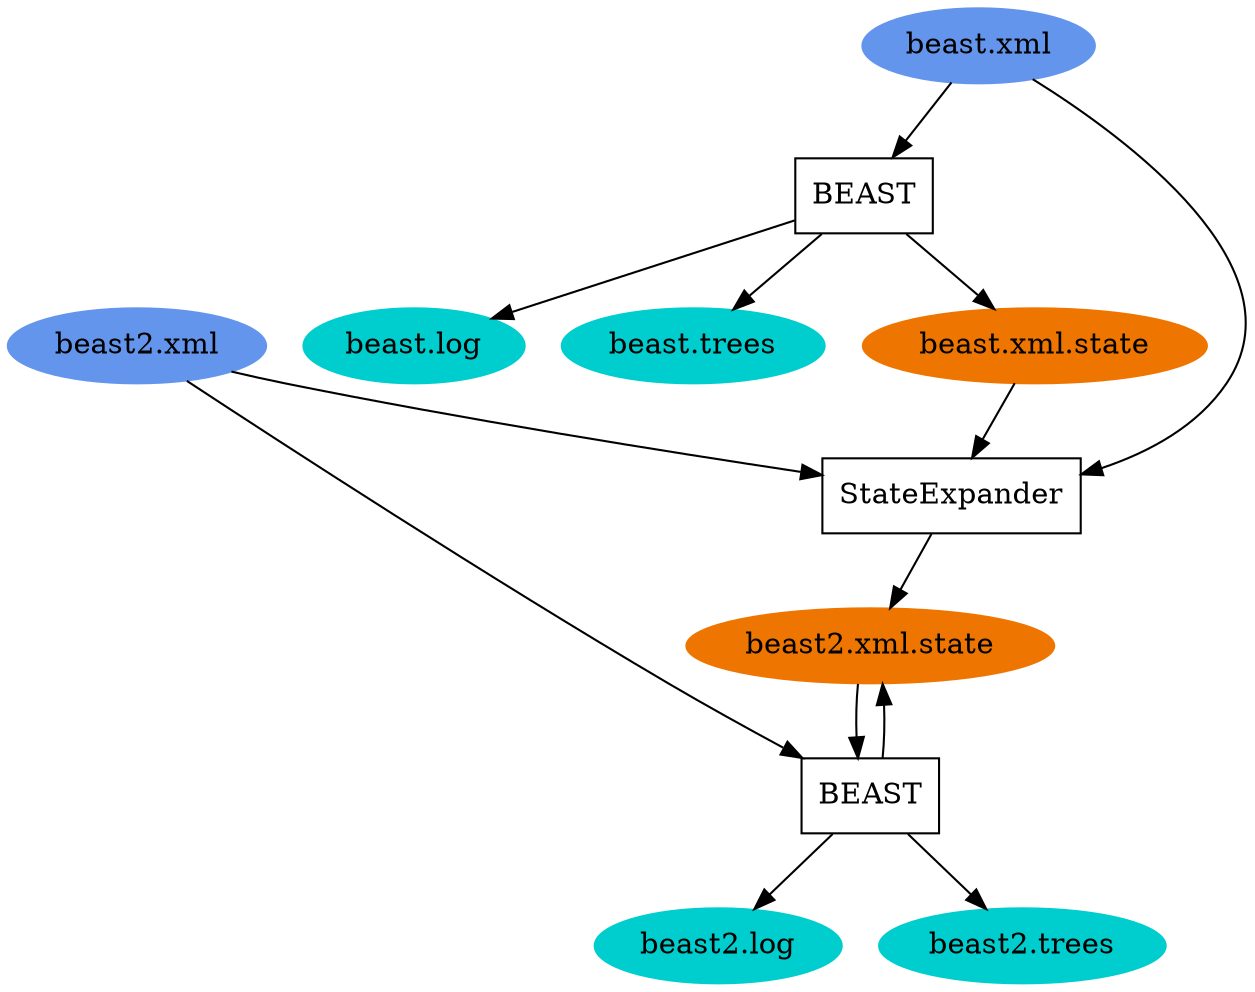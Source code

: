 digraph {
nodeB[label="BEAST",shape=box];
nodeB2[label="BEAST",shape=box];
nodeT[label="StateExpander",shape=box];

nodeXML1[label="beast.xml",color=cornflowerblue, style=filled];
beastlog[label="beast.log",color=cyan3, style=filled];
beasttrees[label="beast.trees",color=cyan3, style=filled];
beast2log[label="beast2.log",color=cyan3, style=filled];
beast2trees[label="beast2.trees",color=cyan3, style=filled];

beastxmlstate[label="beast.xml.state",color=darkorange2, style=filled];
beast2xmlstate[label="beast2.xml.state",color=darkorange2, style=filled];

nodeXML1 -> nodeB;
nodeB -> beastlog;
nodeB -> beasttrees;
nodeB -> beastxmlstate;
nodeXML1 -> nodeT;
beastxmlstate -> nodeT;
nodeXML2[label="beast2.xml",color=cornflowerblue, style=filled];
nodeXML2  -> nodeT;
nodeT -> beast2xmlstate;

nodeXML2 -> nodeB2;
beast2xmlstate -> nodeB2;
nodeB2 -> beast2xmlstate;
nodeB2 -> beast2log;
nodeB2 -> beast2trees;
}
